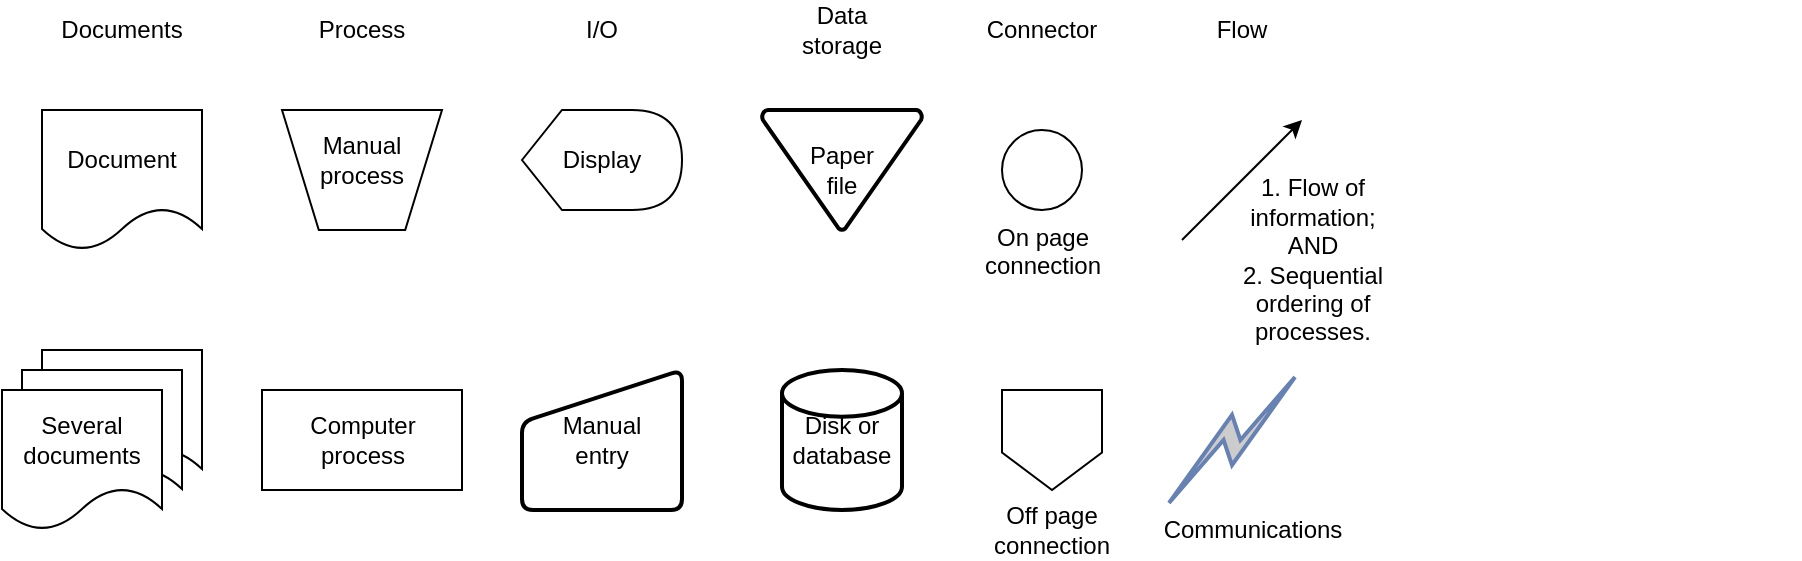 <mxfile version="13.0.1" type="device"><diagram id="npDGVMDtC7_UNmwr84ZO" name="Page-1"><mxGraphModel dx="766" dy="728" grid="1" gridSize="10" guides="1" tooltips="1" connect="1" arrows="1" fold="1" page="1" pageScale="1" pageWidth="850" pageHeight="1100" math="0" shadow="0"><root><mxCell id="0"/><mxCell id="1" parent="0"/><mxCell id="U0ifyeq-0VL0_H39h8xq-1" value="Manual&lt;br&gt;entry" style="html=1;strokeWidth=2;shape=manualInput;whiteSpace=wrap;rounded=1;size=26;arcSize=11;" vertex="1" parent="1"><mxGeometry x="280" y="290" width="80" height="70" as="geometry"/></mxCell><mxCell id="U0ifyeq-0VL0_H39h8xq-2" value="Paper&lt;br&gt;file" style="strokeWidth=2;html=1;shape=mxgraph.flowchart.merge_or_storage;whiteSpace=wrap;" vertex="1" parent="1"><mxGeometry x="400" y="160" width="80" height="60" as="geometry"/></mxCell><mxCell id="U0ifyeq-0VL0_H39h8xq-3" value="" style="verticalLabelPosition=bottom;verticalAlign=top;html=1;shape=trapezoid;perimeter=trapezoidPerimeter;whiteSpace=wrap;size=0.23;arcSize=10;flipV=1;" vertex="1" parent="1"><mxGeometry x="160" y="160" width="80" height="60" as="geometry"/></mxCell><mxCell id="U0ifyeq-0VL0_H39h8xq-4" value="Document" style="shape=document;whiteSpace=wrap;html=1;boundedLbl=1;" vertex="1" parent="1"><mxGeometry x="40" y="160" width="80" height="70" as="geometry"/></mxCell><mxCell id="U0ifyeq-0VL0_H39h8xq-5" value="Display" style="shape=display;whiteSpace=wrap;html=1;" vertex="1" parent="1"><mxGeometry x="280" y="160" width="80" height="50" as="geometry"/></mxCell><mxCell id="U0ifyeq-0VL0_H39h8xq-7" value="" style="shape=document;whiteSpace=wrap;html=1;boundedLbl=1;" vertex="1" parent="1"><mxGeometry x="40" y="280" width="80" height="70" as="geometry"/></mxCell><mxCell id="U0ifyeq-0VL0_H39h8xq-6" value="" style="shape=document;whiteSpace=wrap;html=1;boundedLbl=1;" vertex="1" parent="1"><mxGeometry x="30" y="290" width="80" height="70" as="geometry"/></mxCell><mxCell id="U0ifyeq-0VL0_H39h8xq-8" value="Several&lt;br&gt;documents" style="shape=document;whiteSpace=wrap;html=1;boundedLbl=1;" vertex="1" parent="1"><mxGeometry x="20" y="300" width="80" height="70" as="geometry"/></mxCell><mxCell id="U0ifyeq-0VL0_H39h8xq-9" value="Disk or&lt;br&gt;database" style="strokeWidth=2;html=1;shape=mxgraph.flowchart.database;whiteSpace=wrap;" vertex="1" parent="1"><mxGeometry x="410" y="290" width="60" height="70" as="geometry"/></mxCell><mxCell id="U0ifyeq-0VL0_H39h8xq-10" value="Computer&lt;br&gt;process" style="html=1;dashed=0;whitespace=wrap;" vertex="1" parent="1"><mxGeometry x="150" y="300" width="100" height="50" as="geometry"/></mxCell><mxCell id="U0ifyeq-0VL0_H39h8xq-11" value="" style="shape=offPageConnector;whiteSpace=wrap;html=1;" vertex="1" parent="1"><mxGeometry x="520" y="300" width="50" height="50" as="geometry"/></mxCell><mxCell id="U0ifyeq-0VL0_H39h8xq-12" value="On page &lt;br&gt;connection" style="verticalLabelPosition=bottom;verticalAlign=top;html=1;shape=mxgraph.flowchart.on-page_reference;" vertex="1" parent="1"><mxGeometry x="520" y="170" width="40" height="40" as="geometry"/></mxCell><mxCell id="U0ifyeq-0VL0_H39h8xq-13" value="Documents" style="text;html=1;strokeColor=none;fillColor=none;align=center;verticalAlign=middle;whiteSpace=wrap;rounded=0;" vertex="1" parent="1"><mxGeometry x="60" y="110" width="40" height="20" as="geometry"/></mxCell><mxCell id="U0ifyeq-0VL0_H39h8xq-14" value="Process" style="text;html=1;strokeColor=none;fillColor=none;align=center;verticalAlign=middle;whiteSpace=wrap;rounded=0;" vertex="1" parent="1"><mxGeometry x="180" y="110" width="40" height="20" as="geometry"/></mxCell><mxCell id="U0ifyeq-0VL0_H39h8xq-16" value="I/O" style="text;html=1;strokeColor=none;fillColor=none;align=center;verticalAlign=middle;whiteSpace=wrap;rounded=0;" vertex="1" parent="1"><mxGeometry x="300" y="110" width="40" height="20" as="geometry"/></mxCell><mxCell id="U0ifyeq-0VL0_H39h8xq-17" value="Data storage" style="text;html=1;strokeColor=none;fillColor=none;align=center;verticalAlign=middle;whiteSpace=wrap;rounded=0;" vertex="1" parent="1"><mxGeometry x="420" y="110" width="40" height="20" as="geometry"/></mxCell><mxCell id="U0ifyeq-0VL0_H39h8xq-18" value="Connector" style="text;html=1;strokeColor=none;fillColor=none;align=center;verticalAlign=middle;whiteSpace=wrap;rounded=0;" vertex="1" parent="1"><mxGeometry x="520" y="110" width="40" height="20" as="geometry"/></mxCell><mxCell id="U0ifyeq-0VL0_H39h8xq-19" value="Manual&lt;br&gt;process" style="text;html=1;strokeColor=none;fillColor=none;align=center;verticalAlign=middle;whiteSpace=wrap;rounded=0;" vertex="1" parent="1"><mxGeometry x="180" y="175" width="40" height="20" as="geometry"/></mxCell><mxCell id="U0ifyeq-0VL0_H39h8xq-20" value="Off page&lt;br&gt;connection" style="text;html=1;strokeColor=none;fillColor=none;align=center;verticalAlign=middle;whiteSpace=wrap;rounded=0;" vertex="1" parent="1"><mxGeometry x="525" y="360" width="40" height="20" as="geometry"/></mxCell><mxCell id="U0ifyeq-0VL0_H39h8xq-21" value="" style="endArrow=classic;html=1;" edge="1" parent="1"><mxGeometry width="50" height="50" relative="1" as="geometry"><mxPoint x="610" y="225" as="sourcePoint"/><mxPoint x="670" y="165" as="targetPoint"/></mxGeometry></mxCell><mxCell id="U0ifyeq-0VL0_H39h8xq-22" value="Flow" style="text;html=1;strokeColor=none;fillColor=none;align=center;verticalAlign=middle;whiteSpace=wrap;rounded=0;" vertex="1" parent="1"><mxGeometry x="620" y="110" width="40" height="20" as="geometry"/></mxCell><mxCell id="U0ifyeq-0VL0_H39h8xq-24" value="1. Flow of &lt;br&gt;information; &lt;br&gt;AND&lt;br&gt;2. Sequential &lt;br&gt;ordering of &lt;br&gt;processes." style="text;html=1;align=center;verticalAlign=middle;resizable=0;points=[];autosize=1;" vertex="1" parent="1"><mxGeometry x="630" y="190" width="90" height="90" as="geometry"/></mxCell><mxCell id="U0ifyeq-0VL0_H39h8xq-25" value="" style="html=1;outlineConnect=0;fillColor=#CCCCCC;strokeColor=#6881B3;gradientColor=none;gradientDirection=north;strokeWidth=2;shape=mxgraph.networks.comm_link_edge;html=1;" edge="1" parent="1"><mxGeometry width="100" height="100" relative="1" as="geometry"><mxPoint x="600" y="360" as="sourcePoint"/><mxPoint x="670" y="290" as="targetPoint"/><Array as="points"><mxPoint x="900" y="260"/></Array></mxGeometry></mxCell><mxCell id="U0ifyeq-0VL0_H39h8xq-26" value="Communications" style="text;html=1;align=center;verticalAlign=middle;resizable=0;points=[];autosize=1;" vertex="1" parent="1"><mxGeometry x="595" y="360" width="100" height="20" as="geometry"/></mxCell></root></mxGraphModel></diagram></mxfile>
